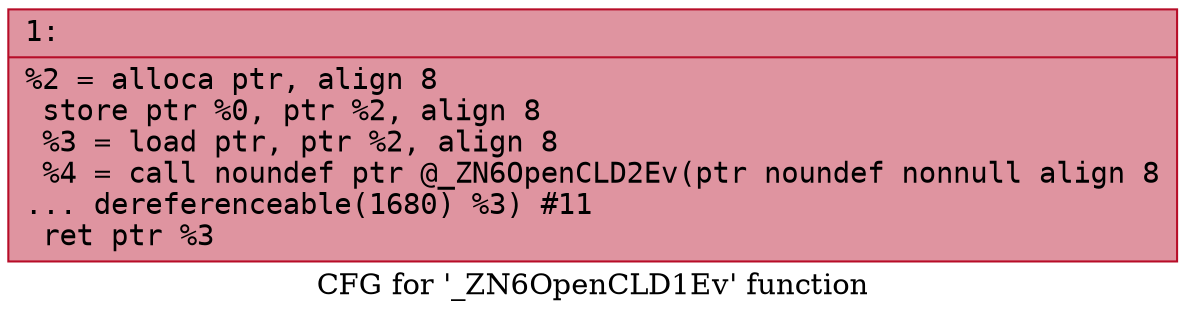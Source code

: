 digraph "CFG for '_ZN6OpenCLD1Ev' function" {
	label="CFG for '_ZN6OpenCLD1Ev' function";

	Node0x600001380af0 [shape=record,color="#b70d28ff", style=filled, fillcolor="#b70d2870" fontname="Courier",label="{1:\l|  %2 = alloca ptr, align 8\l  store ptr %0, ptr %2, align 8\l  %3 = load ptr, ptr %2, align 8\l  %4 = call noundef ptr @_ZN6OpenCLD2Ev(ptr noundef nonnull align 8\l... dereferenceable(1680) %3) #11\l  ret ptr %3\l}"];
}
